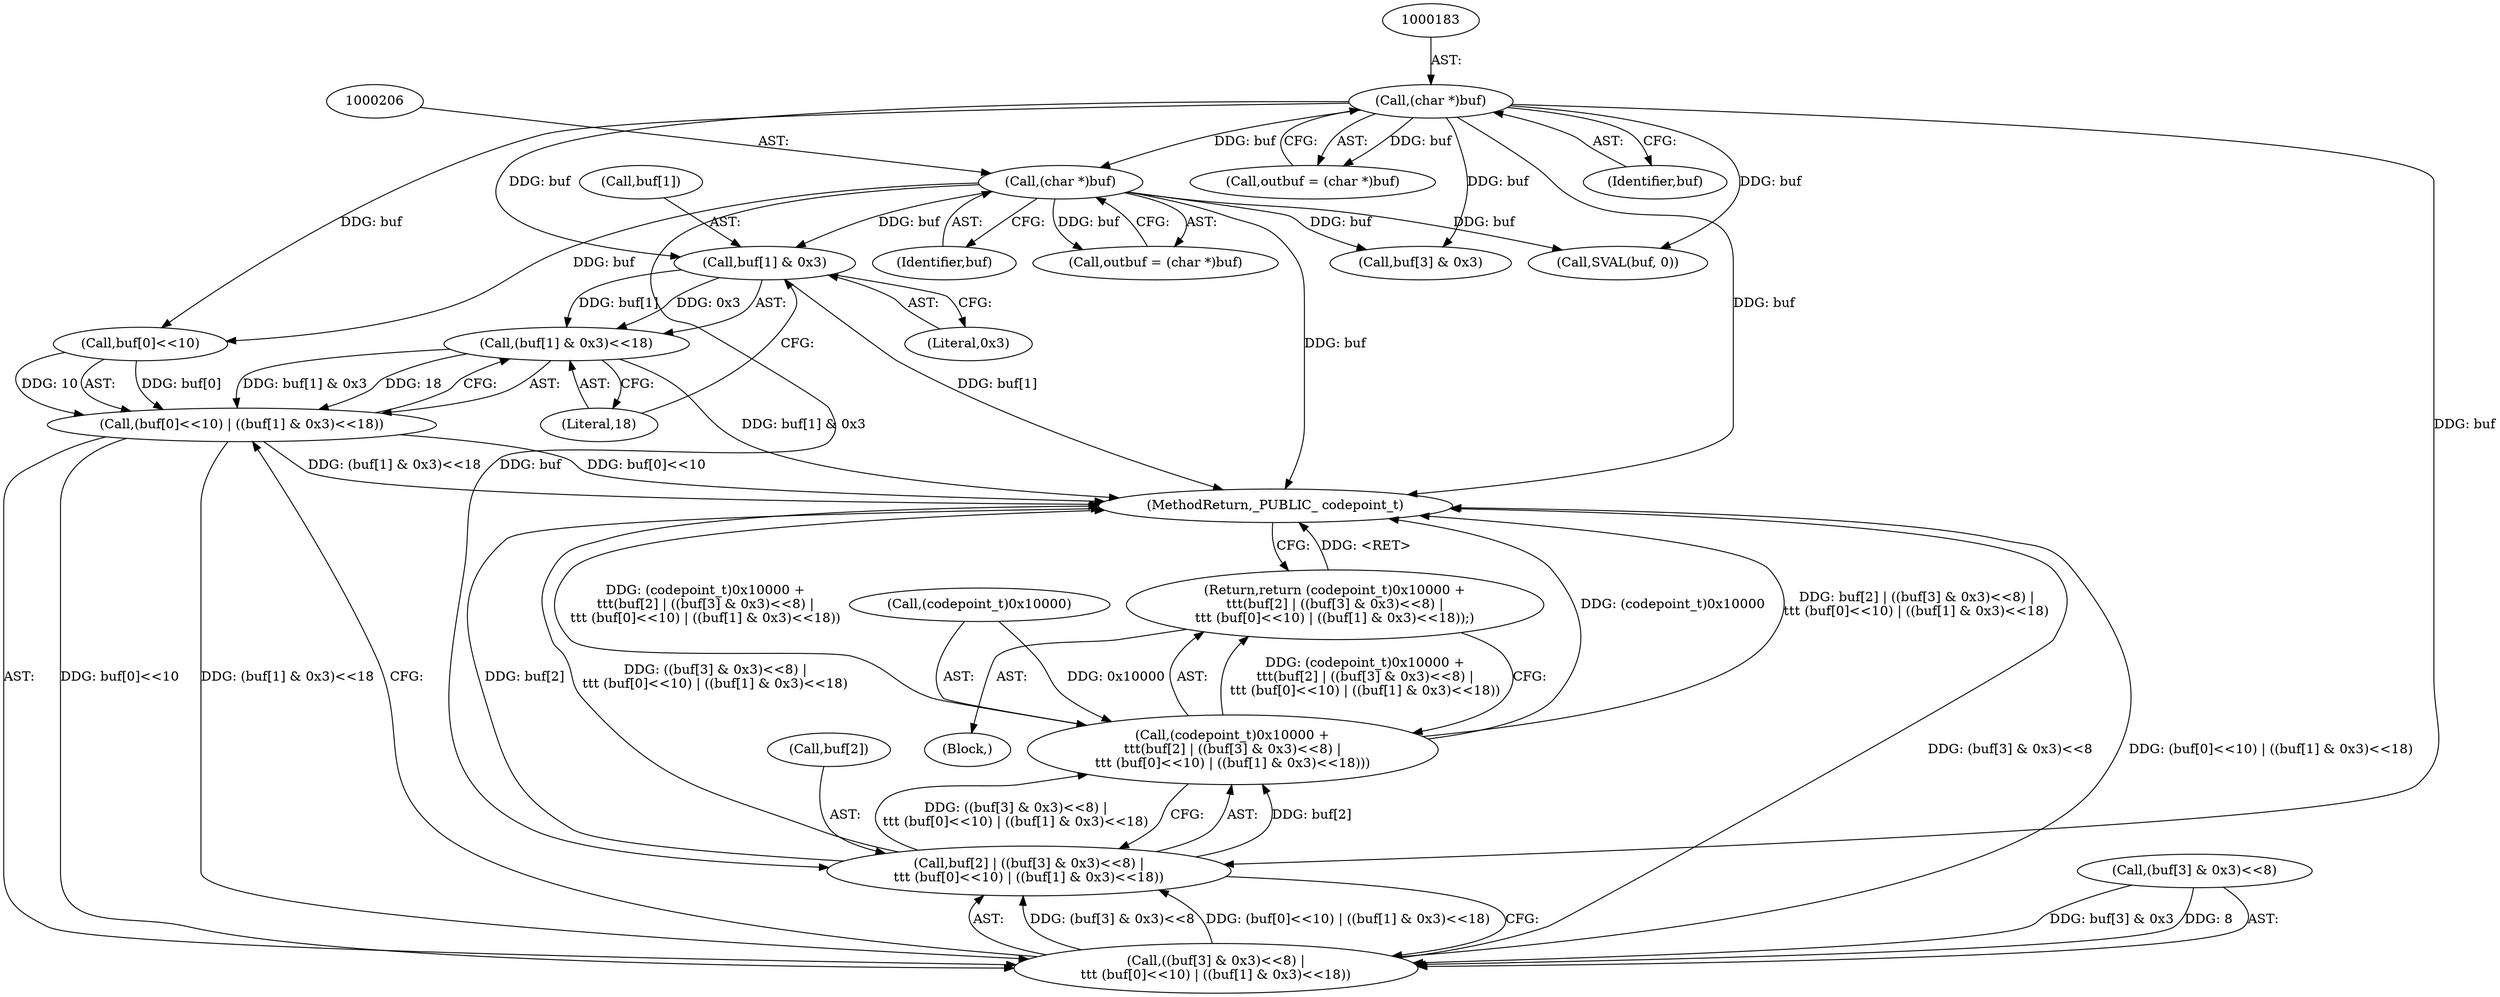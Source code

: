 digraph "0_samba_538d305de91e34a2938f5f219f18bf0e1918763f@array" {
"1000287" [label="(Call,buf[1] & 0x3)"];
"1000182" [label="(Call,(char *)buf)"];
"1000205" [label="(Call,(char *)buf)"];
"1000286" [label="(Call,(buf[1] & 0x3)<<18)"];
"1000280" [label="(Call,(buf[0]<<10) | ((buf[1] & 0x3)<<18))"];
"1000272" [label="(Call,((buf[3] & 0x3)<<8) |\n\t\t\t (buf[0]<<10) | ((buf[1] & 0x3)<<18))"];
"1000268" [label="(Call,buf[2] | ((buf[3] & 0x3)<<8) |\n\t\t\t (buf[0]<<10) | ((buf[1] & 0x3)<<18))"];
"1000264" [label="(Call,(codepoint_t)0x10000 +\n\t\t\t(buf[2] | ((buf[3] & 0x3)<<8) |\n\t\t\t (buf[0]<<10) | ((buf[1] & 0x3)<<18)))"];
"1000263" [label="(Return,return (codepoint_t)0x10000 +\n\t\t\t(buf[2] | ((buf[3] & 0x3)<<8) |\n\t\t\t (buf[0]<<10) | ((buf[1] & 0x3)<<18));)"];
"1000273" [label="(Call,(buf[3] & 0x3)<<8)"];
"1000203" [label="(Call,outbuf = (char *)buf)"];
"1000286" [label="(Call,(buf[1] & 0x3)<<18)"];
"1000180" [label="(Call,outbuf = (char *)buf)"];
"1000262" [label="(Block,)"];
"1000291" [label="(Literal,0x3)"];
"1000182" [label="(Call,(char *)buf)"];
"1000255" [label="(Call,SVAL(buf, 0))"];
"1000272" [label="(Call,((buf[3] & 0x3)<<8) |\n\t\t\t (buf[0]<<10) | ((buf[1] & 0x3)<<18))"];
"1000269" [label="(Call,buf[2])"];
"1000287" [label="(Call,buf[1] & 0x3)"];
"1000265" [label="(Call,(codepoint_t)0x10000)"];
"1000280" [label="(Call,(buf[0]<<10) | ((buf[1] & 0x3)<<18))"];
"1000207" [label="(Identifier,buf)"];
"1000205" [label="(Call,(char *)buf)"];
"1000281" [label="(Call,buf[0]<<10)"];
"1000292" [label="(Literal,18)"];
"1000295" [label="(MethodReturn,_PUBLIC_ codepoint_t)"];
"1000263" [label="(Return,return (codepoint_t)0x10000 +\n\t\t\t(buf[2] | ((buf[3] & 0x3)<<8) |\n\t\t\t (buf[0]<<10) | ((buf[1] & 0x3)<<18));)"];
"1000184" [label="(Identifier,buf)"];
"1000264" [label="(Call,(codepoint_t)0x10000 +\n\t\t\t(buf[2] | ((buf[3] & 0x3)<<8) |\n\t\t\t (buf[0]<<10) | ((buf[1] & 0x3)<<18)))"];
"1000288" [label="(Call,buf[1])"];
"1000268" [label="(Call,buf[2] | ((buf[3] & 0x3)<<8) |\n\t\t\t (buf[0]<<10) | ((buf[1] & 0x3)<<18))"];
"1000274" [label="(Call,buf[3] & 0x3)"];
"1000287" -> "1000286"  [label="AST: "];
"1000287" -> "1000291"  [label="CFG: "];
"1000288" -> "1000287"  [label="AST: "];
"1000291" -> "1000287"  [label="AST: "];
"1000292" -> "1000287"  [label="CFG: "];
"1000287" -> "1000295"  [label="DDG: buf[1]"];
"1000287" -> "1000286"  [label="DDG: buf[1]"];
"1000287" -> "1000286"  [label="DDG: 0x3"];
"1000182" -> "1000287"  [label="DDG: buf"];
"1000205" -> "1000287"  [label="DDG: buf"];
"1000182" -> "1000180"  [label="AST: "];
"1000182" -> "1000184"  [label="CFG: "];
"1000183" -> "1000182"  [label="AST: "];
"1000184" -> "1000182"  [label="AST: "];
"1000180" -> "1000182"  [label="CFG: "];
"1000182" -> "1000295"  [label="DDG: buf"];
"1000182" -> "1000180"  [label="DDG: buf"];
"1000182" -> "1000205"  [label="DDG: buf"];
"1000182" -> "1000255"  [label="DDG: buf"];
"1000182" -> "1000268"  [label="DDG: buf"];
"1000182" -> "1000274"  [label="DDG: buf"];
"1000182" -> "1000281"  [label="DDG: buf"];
"1000205" -> "1000203"  [label="AST: "];
"1000205" -> "1000207"  [label="CFG: "];
"1000206" -> "1000205"  [label="AST: "];
"1000207" -> "1000205"  [label="AST: "];
"1000203" -> "1000205"  [label="CFG: "];
"1000205" -> "1000295"  [label="DDG: buf"];
"1000205" -> "1000203"  [label="DDG: buf"];
"1000205" -> "1000255"  [label="DDG: buf"];
"1000205" -> "1000268"  [label="DDG: buf"];
"1000205" -> "1000274"  [label="DDG: buf"];
"1000205" -> "1000281"  [label="DDG: buf"];
"1000286" -> "1000280"  [label="AST: "];
"1000286" -> "1000292"  [label="CFG: "];
"1000292" -> "1000286"  [label="AST: "];
"1000280" -> "1000286"  [label="CFG: "];
"1000286" -> "1000295"  [label="DDG: buf[1] & 0x3"];
"1000286" -> "1000280"  [label="DDG: buf[1] & 0x3"];
"1000286" -> "1000280"  [label="DDG: 18"];
"1000280" -> "1000272"  [label="AST: "];
"1000281" -> "1000280"  [label="AST: "];
"1000272" -> "1000280"  [label="CFG: "];
"1000280" -> "1000295"  [label="DDG: (buf[1] & 0x3)<<18"];
"1000280" -> "1000295"  [label="DDG: buf[0]<<10"];
"1000280" -> "1000272"  [label="DDG: buf[0]<<10"];
"1000280" -> "1000272"  [label="DDG: (buf[1] & 0x3)<<18"];
"1000281" -> "1000280"  [label="DDG: buf[0]"];
"1000281" -> "1000280"  [label="DDG: 10"];
"1000272" -> "1000268"  [label="AST: "];
"1000273" -> "1000272"  [label="AST: "];
"1000268" -> "1000272"  [label="CFG: "];
"1000272" -> "1000295"  [label="DDG: (buf[3] & 0x3)<<8"];
"1000272" -> "1000295"  [label="DDG: (buf[0]<<10) | ((buf[1] & 0x3)<<18)"];
"1000272" -> "1000268"  [label="DDG: (buf[3] & 0x3)<<8"];
"1000272" -> "1000268"  [label="DDG: (buf[0]<<10) | ((buf[1] & 0x3)<<18)"];
"1000273" -> "1000272"  [label="DDG: buf[3] & 0x3"];
"1000273" -> "1000272"  [label="DDG: 8"];
"1000268" -> "1000264"  [label="AST: "];
"1000269" -> "1000268"  [label="AST: "];
"1000264" -> "1000268"  [label="CFG: "];
"1000268" -> "1000295"  [label="DDG: buf[2]"];
"1000268" -> "1000295"  [label="DDG: ((buf[3] & 0x3)<<8) |\n\t\t\t (buf[0]<<10) | ((buf[1] & 0x3)<<18)"];
"1000268" -> "1000264"  [label="DDG: buf[2]"];
"1000268" -> "1000264"  [label="DDG: ((buf[3] & 0x3)<<8) |\n\t\t\t (buf[0]<<10) | ((buf[1] & 0x3)<<18)"];
"1000264" -> "1000263"  [label="AST: "];
"1000265" -> "1000264"  [label="AST: "];
"1000263" -> "1000264"  [label="CFG: "];
"1000264" -> "1000295"  [label="DDG: (codepoint_t)0x10000"];
"1000264" -> "1000295"  [label="DDG: buf[2] | ((buf[3] & 0x3)<<8) |\n\t\t\t (buf[0]<<10) | ((buf[1] & 0x3)<<18)"];
"1000264" -> "1000295"  [label="DDG: (codepoint_t)0x10000 +\n\t\t\t(buf[2] | ((buf[3] & 0x3)<<8) |\n\t\t\t (buf[0]<<10) | ((buf[1] & 0x3)<<18))"];
"1000264" -> "1000263"  [label="DDG: (codepoint_t)0x10000 +\n\t\t\t(buf[2] | ((buf[3] & 0x3)<<8) |\n\t\t\t (buf[0]<<10) | ((buf[1] & 0x3)<<18))"];
"1000265" -> "1000264"  [label="DDG: 0x10000"];
"1000263" -> "1000262"  [label="AST: "];
"1000295" -> "1000263"  [label="CFG: "];
"1000263" -> "1000295"  [label="DDG: <RET>"];
}
